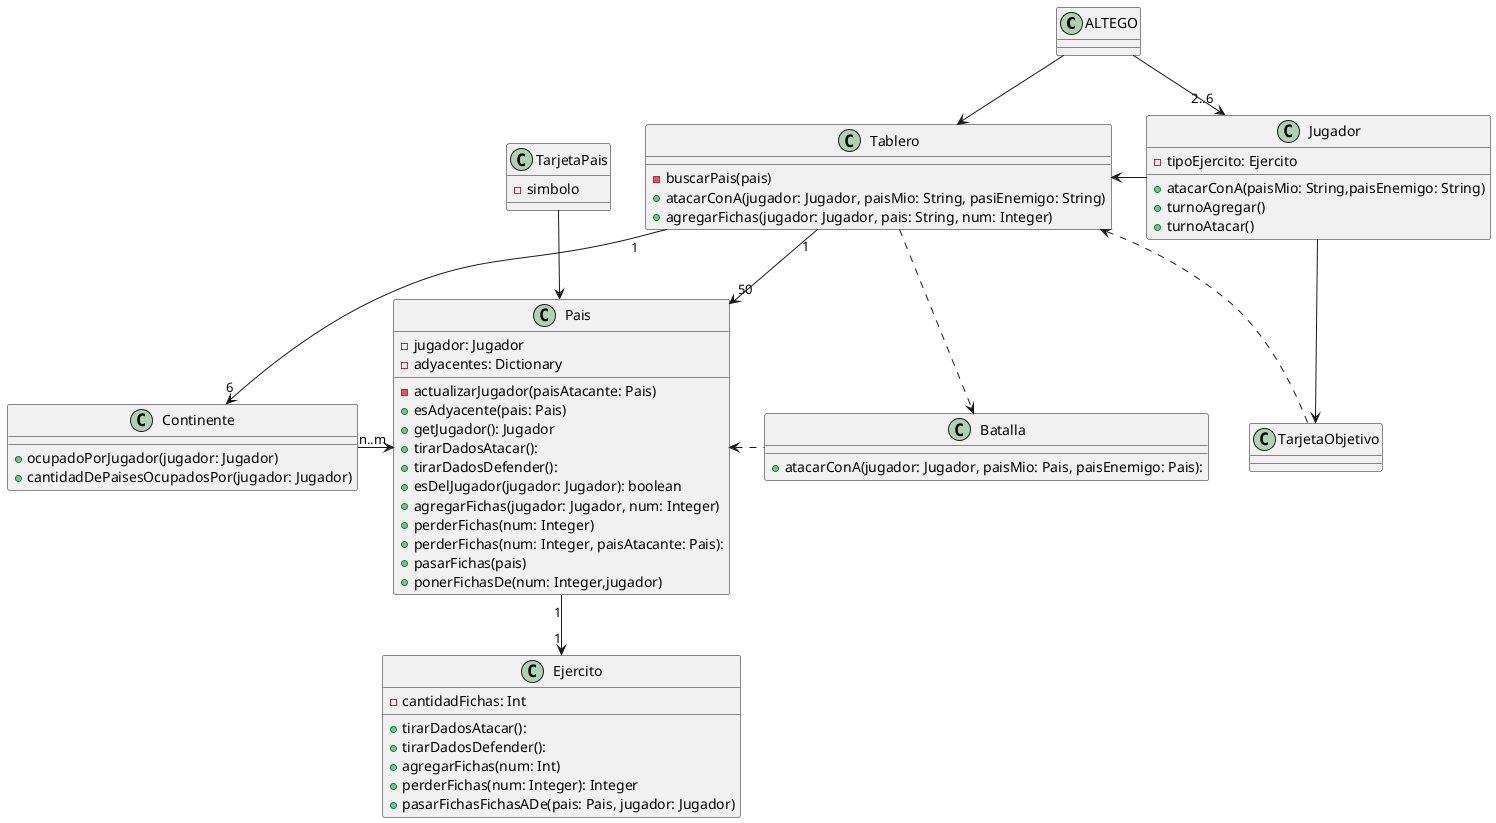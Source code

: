 @startuml ModeloInicial-V0.3

Class ALTEGO{

}

Class Tablero{
    -buscarPais(pais)
    +atacarConA(jugador: Jugador, paisMio: String, pasiEnemigo: String)
    +agregarFichas(jugador: Jugador, pais: String, num: Integer)
}

Class Continente{
    +ocupadoPorJugador(jugador: Jugador)
    +cantidadDePaisesOcupadosPor(jugador: Jugador)
}

Class Jugador{
    -tipoEjercito: Ejercito
    +atacarConA(paisMio: String,paisEnemigo: String)
    +turnoAgregar()
    +turnoAtacar()
}

Class Pais{
    -jugador: Jugador
    -adyacentes: Dictionary
    -actualizarJugador(paisAtacante: Pais)
    +esAdyacente(pais: Pais)
    +getJugador(): Jugador
    +tirarDadosAtacar():
    +tirarDadosDefender():
    +esDelJugador(jugador: Jugador): boolean
    +agregarFichas(jugador: Jugador, num: Integer)
    +perderFichas(num: Integer)
    +perderFichas(num: Integer, paisAtacante: Pais):
    +pasarFichas(pais)
    +ponerFichasDe(num: Integer,jugador)
}

Class Ejercito{
    -cantidadFichas: Int
    +tirarDadosAtacar():
    +tirarDadosDefender():
    +agregarFichas(num: Int)
    +perderFichas(num: Integer): Integer
    +pasarFichasFichasADe(pais: Pais, jugador: Jugador)
}


Class Batalla{
    +atacarConA(jugador: Jugador, paisMio: Pais, paisEnemigo: Pais):
}

Class TarjetaPais{
    - simbolo
}

Class TarjetaObjetivo{}

ALTEGO --> Tablero
ALTEGO --> "2..6"Jugador
Jugador  -left-> Tablero
Tablero "1"-->"50" Pais
Tablero "1"-->"6" Continente
Tablero ..> Batalla
Batalla .left.> Pais
Continente --right-->"n..m" Pais
Pais "1"-->"1" Ejercito
Jugador --> TarjetaObjetivo
TarjetaObjetivo ..> Tablero
TarjetaPais --> Pais

@enduml